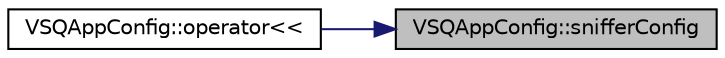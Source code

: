 digraph "VSQAppConfig::snifferConfig"
{
 // LATEX_PDF_SIZE
  edge [fontname="Helvetica",fontsize="10",labelfontname="Helvetica",labelfontsize="10"];
  node [fontname="Helvetica",fontsize="10",shape=record];
  rankdir="RL";
  Node1 [label="VSQAppConfig::snifferConfig",height=0.2,width=0.4,color="black", fillcolor="grey75", style="filled", fontcolor="black",tooltip="Get sniffer configuration."];
  Node1 -> Node2 [dir="back",color="midnightblue",fontsize="10",style="solid",fontname="Helvetica"];
  Node2 [label="VSQAppConfig::operator\<\<",height=0.2,width=0.4,color="black", fillcolor="white", style="filled",URL="$class_v_s_q_app_config.html#ad04dc8ce08344327d7435e6b48c821c1",tooltip="Sniffer configuration."];
}
